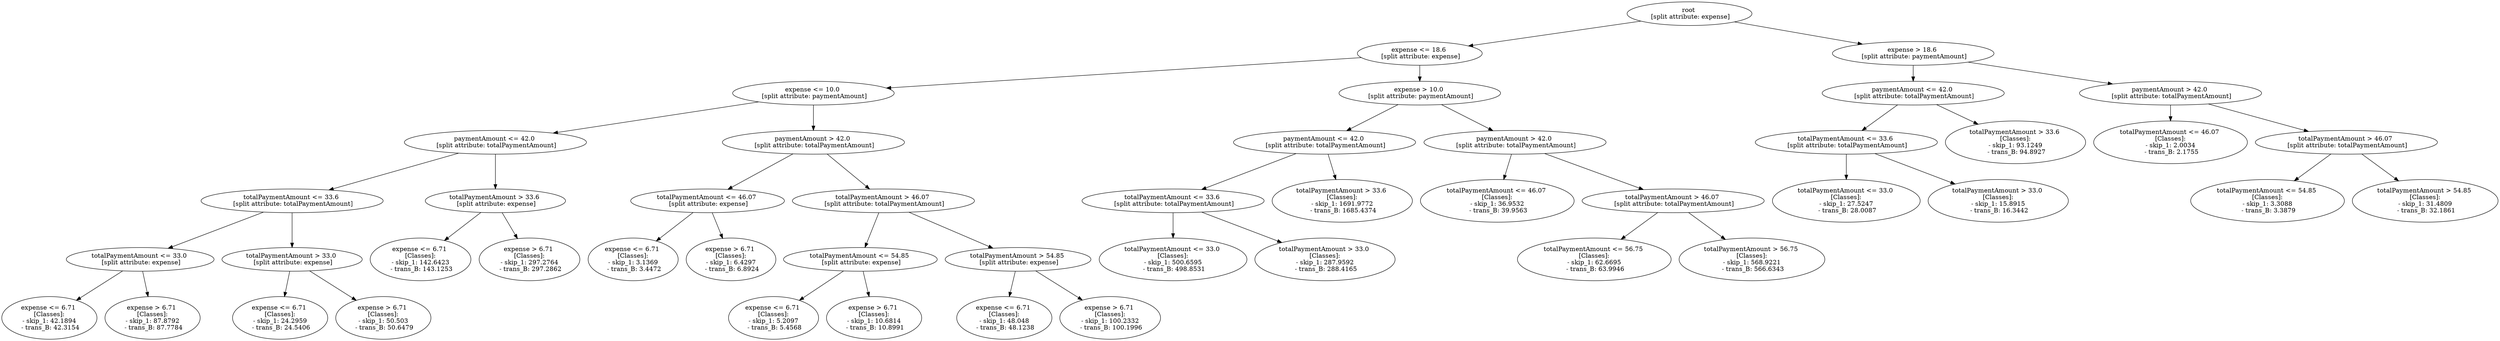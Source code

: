 // Road_Traffic_Fine_Management_Process-p_1-3
digraph "Road_Traffic_Fine_Management_Process-p_1-3" {
	"ec59ab66-eae1-4bb7-b202-22fb5a8a16ca" [label="root 
 [split attribute: expense]"]
	"c0e0547e-23dc-4c02-8eaf-2b9d26868a94" [label="expense <= 18.6 
 [split attribute: expense]"]
	"ec59ab66-eae1-4bb7-b202-22fb5a8a16ca" -> "c0e0547e-23dc-4c02-8eaf-2b9d26868a94"
	"964ecc33-9430-45e1-b9a3-29a85e934534" [label="expense <= 10.0 
 [split attribute: paymentAmount]"]
	"c0e0547e-23dc-4c02-8eaf-2b9d26868a94" -> "964ecc33-9430-45e1-b9a3-29a85e934534"
	"d183e7bf-3c04-4e86-a3d3-9de82053d542" [label="paymentAmount <= 42.0 
 [split attribute: totalPaymentAmount]"]
	"964ecc33-9430-45e1-b9a3-29a85e934534" -> "d183e7bf-3c04-4e86-a3d3-9de82053d542"
	"794e6a3e-eab5-4d3c-860c-6151728a5e12" [label="totalPaymentAmount <= 33.6 
 [split attribute: totalPaymentAmount]"]
	"d183e7bf-3c04-4e86-a3d3-9de82053d542" -> "794e6a3e-eab5-4d3c-860c-6151728a5e12"
	"5c01e2f7-1474-442c-a1fa-ac8c2af48b65" [label="totalPaymentAmount <= 33.0 
 [split attribute: expense]"]
	"794e6a3e-eab5-4d3c-860c-6151728a5e12" -> "5c01e2f7-1474-442c-a1fa-ac8c2af48b65"
	"c4757f29-7725-4128-ab0e-3d7b7bcd3478" [label="expense <= 6.71 
 [Classes]: 
 - skip_1: 42.1894 
 - trans_B: 42.3154"]
	"5c01e2f7-1474-442c-a1fa-ac8c2af48b65" -> "c4757f29-7725-4128-ab0e-3d7b7bcd3478"
	"921aa9c4-d922-45ab-8619-6677f1bd262b" [label="expense > 6.71 
 [Classes]: 
 - skip_1: 87.8792 
 - trans_B: 87.7784"]
	"5c01e2f7-1474-442c-a1fa-ac8c2af48b65" -> "921aa9c4-d922-45ab-8619-6677f1bd262b"
	"d36fb1a9-d743-41b0-a4ce-edea4907a906" [label="totalPaymentAmount > 33.0 
 [split attribute: expense]"]
	"794e6a3e-eab5-4d3c-860c-6151728a5e12" -> "d36fb1a9-d743-41b0-a4ce-edea4907a906"
	"826c2829-ff6c-4b85-bd3c-b56c81468477" [label="expense <= 6.71 
 [Classes]: 
 - skip_1: 24.2959 
 - trans_B: 24.5406"]
	"d36fb1a9-d743-41b0-a4ce-edea4907a906" -> "826c2829-ff6c-4b85-bd3c-b56c81468477"
	"f5c22610-2489-4e4b-ae46-e4e16dcc8acb" [label="expense > 6.71 
 [Classes]: 
 - skip_1: 50.503 
 - trans_B: 50.6479"]
	"d36fb1a9-d743-41b0-a4ce-edea4907a906" -> "f5c22610-2489-4e4b-ae46-e4e16dcc8acb"
	"6ed113ff-6a4a-4e51-8d69-1fa4d5dd907b" [label="totalPaymentAmount > 33.6 
 [split attribute: expense]"]
	"d183e7bf-3c04-4e86-a3d3-9de82053d542" -> "6ed113ff-6a4a-4e51-8d69-1fa4d5dd907b"
	"f06ad260-bcfc-4572-bf9d-2dcf1eb538f0" [label="expense <= 6.71 
 [Classes]: 
 - skip_1: 142.6423 
 - trans_B: 143.1253"]
	"6ed113ff-6a4a-4e51-8d69-1fa4d5dd907b" -> "f06ad260-bcfc-4572-bf9d-2dcf1eb538f0"
	"b2c9f004-3e8c-4c51-b9e4-92ef08d8e448" [label="expense > 6.71 
 [Classes]: 
 - skip_1: 297.2764 
 - trans_B: 297.2862"]
	"6ed113ff-6a4a-4e51-8d69-1fa4d5dd907b" -> "b2c9f004-3e8c-4c51-b9e4-92ef08d8e448"
	"6c22626c-af01-4d3b-97a8-6165be2a33c4" [label="paymentAmount > 42.0 
 [split attribute: totalPaymentAmount]"]
	"964ecc33-9430-45e1-b9a3-29a85e934534" -> "6c22626c-af01-4d3b-97a8-6165be2a33c4"
	"921dec95-ce6f-470e-97d3-1e2aed573215" [label="totalPaymentAmount <= 46.07 
 [split attribute: expense]"]
	"6c22626c-af01-4d3b-97a8-6165be2a33c4" -> "921dec95-ce6f-470e-97d3-1e2aed573215"
	"016b1794-bca9-4b3f-a8f2-63ffd212cbc1" [label="expense <= 6.71 
 [Classes]: 
 - skip_1: 3.1369 
 - trans_B: 3.4472"]
	"921dec95-ce6f-470e-97d3-1e2aed573215" -> "016b1794-bca9-4b3f-a8f2-63ffd212cbc1"
	"3dbf9023-be5a-4629-8c29-b5095bd17d5a" [label="expense > 6.71 
 [Classes]: 
 - skip_1: 6.4297 
 - trans_B: 6.8924"]
	"921dec95-ce6f-470e-97d3-1e2aed573215" -> "3dbf9023-be5a-4629-8c29-b5095bd17d5a"
	"ae942700-1cae-4954-a30f-c313bdeb0abc" [label="totalPaymentAmount > 46.07 
 [split attribute: totalPaymentAmount]"]
	"6c22626c-af01-4d3b-97a8-6165be2a33c4" -> "ae942700-1cae-4954-a30f-c313bdeb0abc"
	"7ba18804-6bd5-4a6a-86c3-eaee2b39bdc4" [label="totalPaymentAmount <= 54.85 
 [split attribute: expense]"]
	"ae942700-1cae-4954-a30f-c313bdeb0abc" -> "7ba18804-6bd5-4a6a-86c3-eaee2b39bdc4"
	"f3a775e6-e021-4730-b2fd-295be129b1ba" [label="expense <= 6.71 
 [Classes]: 
 - skip_1: 5.2097 
 - trans_B: 5.4568"]
	"7ba18804-6bd5-4a6a-86c3-eaee2b39bdc4" -> "f3a775e6-e021-4730-b2fd-295be129b1ba"
	"8b976f9c-2e96-4799-a9ab-a38582d14720" [label="expense > 6.71 
 [Classes]: 
 - skip_1: 10.6814 
 - trans_B: 10.8991"]
	"7ba18804-6bd5-4a6a-86c3-eaee2b39bdc4" -> "8b976f9c-2e96-4799-a9ab-a38582d14720"
	"a7711fa2-80a7-4acc-9769-6429e74ef043" [label="totalPaymentAmount > 54.85 
 [split attribute: expense]"]
	"ae942700-1cae-4954-a30f-c313bdeb0abc" -> "a7711fa2-80a7-4acc-9769-6429e74ef043"
	"beda72c2-160c-4b84-8f61-3e90c4e99da7" [label="expense <= 6.71 
 [Classes]: 
 - skip_1: 48.048 
 - trans_B: 48.1238"]
	"a7711fa2-80a7-4acc-9769-6429e74ef043" -> "beda72c2-160c-4b84-8f61-3e90c4e99da7"
	"b2f9d224-d5f6-418f-8d43-cfe70311441d" [label="expense > 6.71 
 [Classes]: 
 - skip_1: 100.2332 
 - trans_B: 100.1996"]
	"a7711fa2-80a7-4acc-9769-6429e74ef043" -> "b2f9d224-d5f6-418f-8d43-cfe70311441d"
	"db179feb-4954-4bd5-a788-55e40e775620" [label="expense > 10.0 
 [split attribute: paymentAmount]"]
	"c0e0547e-23dc-4c02-8eaf-2b9d26868a94" -> "db179feb-4954-4bd5-a788-55e40e775620"
	"5a5120ff-837d-4b87-a27b-cc3121df67b2" [label="paymentAmount <= 42.0 
 [split attribute: totalPaymentAmount]"]
	"db179feb-4954-4bd5-a788-55e40e775620" -> "5a5120ff-837d-4b87-a27b-cc3121df67b2"
	"76bf588f-7f63-4c82-b108-67dc983f33c5" [label="totalPaymentAmount <= 33.6 
 [split attribute: totalPaymentAmount]"]
	"5a5120ff-837d-4b87-a27b-cc3121df67b2" -> "76bf588f-7f63-4c82-b108-67dc983f33c5"
	"dfd41ea4-852f-4927-a19e-eb77b68f4e7d" [label="totalPaymentAmount <= 33.0 
 [Classes]: 
 - skip_1: 500.6595 
 - trans_B: 498.8531"]
	"76bf588f-7f63-4c82-b108-67dc983f33c5" -> "dfd41ea4-852f-4927-a19e-eb77b68f4e7d"
	"3571f568-804c-4a98-a9bd-e3051ac068a8" [label="totalPaymentAmount > 33.0 
 [Classes]: 
 - skip_1: 287.9592 
 - trans_B: 288.4165"]
	"76bf588f-7f63-4c82-b108-67dc983f33c5" -> "3571f568-804c-4a98-a9bd-e3051ac068a8"
	"437fb1f8-ca0d-4979-8c3d-430fcec00269" [label="totalPaymentAmount > 33.6 
 [Classes]: 
 - skip_1: 1691.9772 
 - trans_B: 1685.4374"]
	"5a5120ff-837d-4b87-a27b-cc3121df67b2" -> "437fb1f8-ca0d-4979-8c3d-430fcec00269"
	"0f0e7f95-2f05-4116-8f19-061bfddb929a" [label="paymentAmount > 42.0 
 [split attribute: totalPaymentAmount]"]
	"db179feb-4954-4bd5-a788-55e40e775620" -> "0f0e7f95-2f05-4116-8f19-061bfddb929a"
	"50abe645-2df8-4719-9b65-7b2e557237a5" [label="totalPaymentAmount <= 46.07 
 [Classes]: 
 - skip_1: 36.9532 
 - trans_B: 39.9563"]
	"0f0e7f95-2f05-4116-8f19-061bfddb929a" -> "50abe645-2df8-4719-9b65-7b2e557237a5"
	"29b8b6ca-69e9-48bf-abd9-967ed9adb0eb" [label="totalPaymentAmount > 46.07 
 [split attribute: totalPaymentAmount]"]
	"0f0e7f95-2f05-4116-8f19-061bfddb929a" -> "29b8b6ca-69e9-48bf-abd9-967ed9adb0eb"
	"2e963758-7912-4c40-99cb-9d577e48064d" [label="totalPaymentAmount <= 56.75 
 [Classes]: 
 - skip_1: 62.6695 
 - trans_B: 63.9946"]
	"29b8b6ca-69e9-48bf-abd9-967ed9adb0eb" -> "2e963758-7912-4c40-99cb-9d577e48064d"
	"e1fa0918-8e0e-4e8c-be83-5f930eb6269d" [label="totalPaymentAmount > 56.75 
 [Classes]: 
 - skip_1: 568.9221 
 - trans_B: 566.6343"]
	"29b8b6ca-69e9-48bf-abd9-967ed9adb0eb" -> "e1fa0918-8e0e-4e8c-be83-5f930eb6269d"
	"31614dda-cbe7-4ee6-a00a-7f2d5a3e1629" [label="expense > 18.6 
 [split attribute: paymentAmount]"]
	"ec59ab66-eae1-4bb7-b202-22fb5a8a16ca" -> "31614dda-cbe7-4ee6-a00a-7f2d5a3e1629"
	"b71ea2cf-bf7a-4c46-b19a-c2353d6d84b0" [label="paymentAmount <= 42.0 
 [split attribute: totalPaymentAmount]"]
	"31614dda-cbe7-4ee6-a00a-7f2d5a3e1629" -> "b71ea2cf-bf7a-4c46-b19a-c2353d6d84b0"
	"84d8e20e-5411-415e-b7e5-4a7ccbd2f1ae" [label="totalPaymentAmount <= 33.6 
 [split attribute: totalPaymentAmount]"]
	"b71ea2cf-bf7a-4c46-b19a-c2353d6d84b0" -> "84d8e20e-5411-415e-b7e5-4a7ccbd2f1ae"
	"4c5568c6-53a7-4fcb-a394-1090ec6b981c" [label="totalPaymentAmount <= 33.0 
 [Classes]: 
 - skip_1: 27.5247 
 - trans_B: 28.0087"]
	"84d8e20e-5411-415e-b7e5-4a7ccbd2f1ae" -> "4c5568c6-53a7-4fcb-a394-1090ec6b981c"
	"5c7d61fe-5adc-474e-85a1-c427a4dee902" [label="totalPaymentAmount > 33.0 
 [Classes]: 
 - skip_1: 15.8915 
 - trans_B: 16.3442"]
	"84d8e20e-5411-415e-b7e5-4a7ccbd2f1ae" -> "5c7d61fe-5adc-474e-85a1-c427a4dee902"
	"971182a1-0ce7-46fe-87c4-f522966a3e49" [label="totalPaymentAmount > 33.6 
 [Classes]: 
 - skip_1: 93.1249 
 - trans_B: 94.8927"]
	"b71ea2cf-bf7a-4c46-b19a-c2353d6d84b0" -> "971182a1-0ce7-46fe-87c4-f522966a3e49"
	"54af9869-df56-4e4c-89a6-e44c26902ad7" [label="paymentAmount > 42.0 
 [split attribute: totalPaymentAmount]"]
	"31614dda-cbe7-4ee6-a00a-7f2d5a3e1629" -> "54af9869-df56-4e4c-89a6-e44c26902ad7"
	"835f8f75-390e-4764-8617-e53c9e37fce6" [label="totalPaymentAmount <= 46.07 
 [Classes]: 
 - skip_1: 2.0034 
 - trans_B: 2.1755"]
	"54af9869-df56-4e4c-89a6-e44c26902ad7" -> "835f8f75-390e-4764-8617-e53c9e37fce6"
	"99b08706-9fa0-4630-8089-fa0a7fe7ae98" [label="totalPaymentAmount > 46.07 
 [split attribute: totalPaymentAmount]"]
	"54af9869-df56-4e4c-89a6-e44c26902ad7" -> "99b08706-9fa0-4630-8089-fa0a7fe7ae98"
	"396f884f-8929-4319-994e-22cc2dc35de1" [label="totalPaymentAmount <= 54.85 
 [Classes]: 
 - skip_1: 3.3088 
 - trans_B: 3.3879"]
	"99b08706-9fa0-4630-8089-fa0a7fe7ae98" -> "396f884f-8929-4319-994e-22cc2dc35de1"
	"09baa91b-e7e8-4af8-bfd9-68e489fa9ca0" [label="totalPaymentAmount > 54.85 
 [Classes]: 
 - skip_1: 31.4809 
 - trans_B: 32.1861"]
	"99b08706-9fa0-4630-8089-fa0a7fe7ae98" -> "09baa91b-e7e8-4af8-bfd9-68e489fa9ca0"
}
